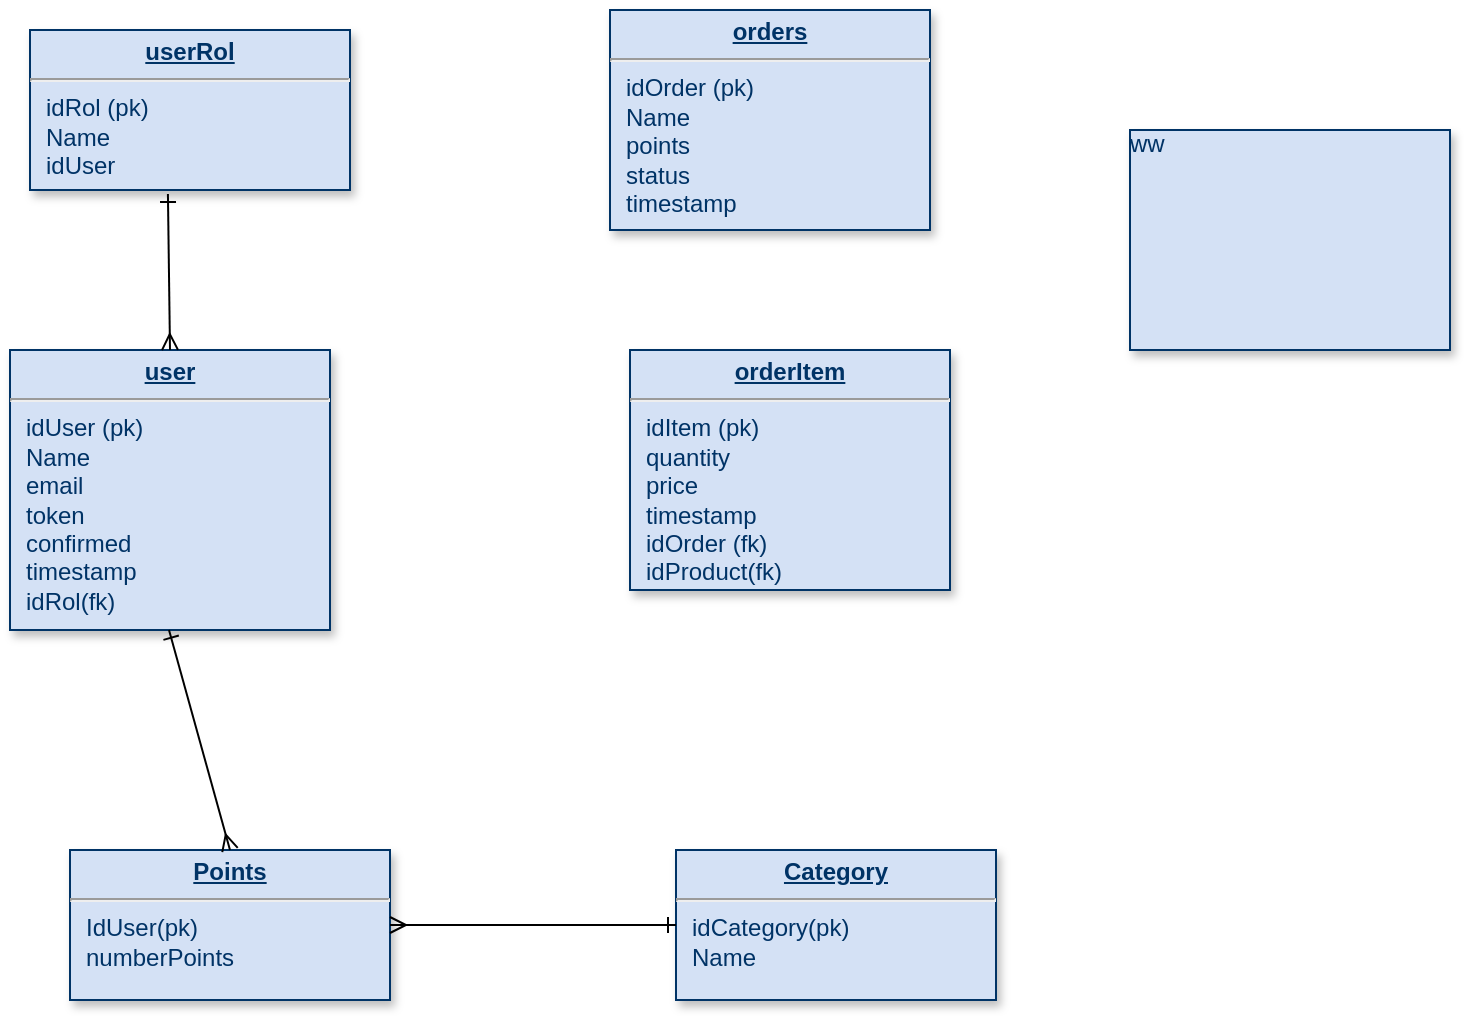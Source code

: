 <mxfile version="24.8.1">
  <diagram name="Page-1" id="efa7a0a1-bf9b-a30e-e6df-94a7791c09e9">
    <mxGraphModel dx="1434" dy="772" grid="1" gridSize="10" guides="1" tooltips="1" connect="1" arrows="1" fold="1" page="1" pageScale="1" pageWidth="826" pageHeight="1169" background="none" math="0" shadow="0">
      <root>
        <mxCell id="0" />
        <mxCell id="1" parent="0" />
        <mxCell id="20" value="&lt;p style=&quot;margin: 0px; margin-top: 4px; text-align: center; text-decoration: underline;&quot;&gt;&lt;strong&gt;Category&lt;/strong&gt;&lt;/p&gt;&lt;hr&gt;&lt;p style=&quot;margin: 0px; margin-left: 8px;&quot;&gt;idCategory&lt;span style=&quot;background-color: initial;&quot;&gt;(pk)&lt;/span&gt;&lt;/p&gt;&lt;p style=&quot;margin: 0px; margin-left: 8px;&quot;&gt;Name&lt;/p&gt;&lt;p style=&quot;margin: 0px; margin-left: 8px;&quot;&gt;&lt;br&gt;&lt;/p&gt;&lt;p style=&quot;margin: 0px; margin-left: 8px;&quot;&gt;&lt;br&gt;&lt;/p&gt;" style="verticalAlign=top;align=left;overflow=fill;fontSize=12;fontFamily=Helvetica;html=1;strokeColor=#003366;shadow=1;fillColor=#D4E1F5;fontColor=#003366" parent="1" vertex="1">
          <mxGeometry x="413" y="500" width="160" height="75" as="geometry" />
        </mxCell>
        <mxCell id="21" value="&lt;p style=&quot;margin: 0px; margin-top: 4px; text-align: center; text-decoration: underline;&quot;&gt;&lt;b&gt;Points&lt;/b&gt;&lt;/p&gt;&lt;hr&gt;&lt;p style=&quot;margin: 0px; margin-left: 8px;&quot;&gt;IdUser&lt;span style=&quot;background-color: initial;&quot;&gt;(pk)&lt;/span&gt;&lt;/p&gt;&lt;p style=&quot;margin: 0px; margin-left: 8px;&quot;&gt;numberPoints&lt;/p&gt;&lt;p style=&quot;margin: 0px; margin-left: 8px;&quot;&gt;&lt;br&gt;&lt;/p&gt;" style="verticalAlign=top;align=left;overflow=fill;fontSize=12;fontFamily=Helvetica;html=1;strokeColor=#003366;shadow=1;fillColor=#D4E1F5;fontColor=#003366" parent="1" vertex="1">
          <mxGeometry x="110" y="500" width="160" height="75" as="geometry" />
        </mxCell>
        <mxCell id="4G7HW7pAb1p2Uv7ObfTE-115" value="ww" style="verticalAlign=top;align=left;overflow=fill;fontSize=12;fontFamily=Helvetica;html=1;strokeColor=#003366;shadow=1;fillColor=#D4E1F5;fontColor=#003366" parent="1" vertex="1">
          <mxGeometry x="640" y="140" width="160" height="110" as="geometry" />
        </mxCell>
        <mxCell id="MaBMDGQW6FsZwYbN9K9u-24" value="" style="endArrow=ERone;html=1;rounded=0;entryX=0;entryY=0.5;entryDx=0;entryDy=0;exitX=1;exitY=0.5;exitDx=0;exitDy=0;startArrow=ERmany;startFill=0;endFill=0;strokeColor=default;" edge="1" parent="1" source="21" target="20">
          <mxGeometry width="50" height="50" relative="1" as="geometry">
            <mxPoint x="530" y="475" as="sourcePoint" />
            <mxPoint x="580" y="425" as="targetPoint" />
          </mxGeometry>
        </mxCell>
        <mxCell id="MaBMDGQW6FsZwYbN9K9u-26" value="&lt;p style=&quot;margin: 0px; margin-top: 4px; text-align: center; text-decoration: underline;&quot;&gt;&lt;strong&gt;orders&lt;/strong&gt;&lt;/p&gt;&lt;hr&gt;&lt;p style=&quot;margin: 0px; margin-left: 8px;&quot;&gt;idOrder&amp;nbsp;&lt;span style=&quot;background-color: initial;&quot;&gt;(pk)&lt;/span&gt;&lt;/p&gt;&lt;p style=&quot;margin: 0px; margin-left: 8px;&quot;&gt;Name&lt;/p&gt;&lt;p style=&quot;margin: 0px; margin-left: 8px;&quot;&gt;points&lt;/p&gt;&lt;p style=&quot;margin: 0px; margin-left: 8px;&quot;&gt;status&lt;/p&gt;&lt;p style=&quot;margin: 0px; margin-left: 8px;&quot;&gt;timestamp&lt;/p&gt;&lt;p style=&quot;margin: 0px; margin-left: 8px;&quot;&gt;&lt;br&gt;&lt;/p&gt;" style="verticalAlign=top;align=left;overflow=fill;fontSize=12;fontFamily=Helvetica;html=1;strokeColor=#003366;shadow=1;fillColor=#D4E1F5;fontColor=#003366" vertex="1" parent="1">
          <mxGeometry x="380" y="80" width="160" height="110" as="geometry" />
        </mxCell>
        <mxCell id="MaBMDGQW6FsZwYbN9K9u-27" value="&lt;p style=&quot;margin: 0px; margin-top: 4px; text-align: center; text-decoration: underline;&quot;&gt;&lt;b&gt;userRol&lt;/b&gt;&lt;/p&gt;&lt;hr&gt;&lt;p style=&quot;margin: 0px; margin-left: 8px;&quot;&gt;idRol (pk)&lt;/p&gt;&lt;p style=&quot;margin: 0px; margin-left: 8px;&quot;&gt;Name&lt;/p&gt;&lt;p style=&quot;margin: 0px; margin-left: 8px;&quot;&gt;idUser&lt;/p&gt;&lt;p style=&quot;margin: 0px; margin-left: 8px;&quot;&gt;&lt;br&gt;&lt;/p&gt;&lt;p style=&quot;margin: 0px; margin-left: 8px;&quot;&gt;&lt;br&gt;&lt;/p&gt;" style="verticalAlign=top;align=left;overflow=fill;fontSize=12;fontFamily=Helvetica;html=1;strokeColor=#003366;shadow=1;fillColor=#D4E1F5;fontColor=#003366" vertex="1" parent="1">
          <mxGeometry x="90" y="90" width="160" height="80" as="geometry" />
        </mxCell>
        <mxCell id="MaBMDGQW6FsZwYbN9K9u-28" value="&lt;p style=&quot;margin: 0px; margin-top: 4px; text-align: center; text-decoration: underline;&quot;&gt;&lt;b&gt;user&lt;/b&gt;&lt;/p&gt;&lt;hr&gt;&lt;p style=&quot;margin: 0px; margin-left: 8px;&quot;&gt;idUser (pk)&lt;/p&gt;&lt;p style=&quot;margin: 0px; margin-left: 8px;&quot;&gt;Name&lt;/p&gt;&lt;p style=&quot;margin: 0px; margin-left: 8px;&quot;&gt;email&amp;nbsp;&lt;/p&gt;&lt;p style=&quot;margin: 0px; margin-left: 8px;&quot;&gt;token&lt;/p&gt;&lt;p style=&quot;margin: 0px; margin-left: 8px;&quot;&gt;confirmed&lt;/p&gt;&lt;p style=&quot;margin: 0px; margin-left: 8px;&quot;&gt;timestamp&lt;/p&gt;&lt;p style=&quot;margin: 0px; margin-left: 8px;&quot;&gt;idRol(fk)&lt;/p&gt;&lt;p style=&quot;margin: 0px; margin-left: 8px;&quot;&gt;&lt;br&gt;&lt;/p&gt;" style="verticalAlign=top;align=left;overflow=fill;fontSize=12;fontFamily=Helvetica;html=1;strokeColor=#003366;shadow=1;fillColor=#D4E1F5;fontColor=#003366" vertex="1" parent="1">
          <mxGeometry x="80" y="250" width="160" height="140" as="geometry" />
        </mxCell>
        <mxCell id="MaBMDGQW6FsZwYbN9K9u-29" value="" style="endArrow=ERone;html=1;rounded=0;entryX=0.431;entryY=1.025;entryDx=0;entryDy=0;exitX=0.5;exitY=0;exitDx=0;exitDy=0;startArrow=ERmany;startFill=0;endFill=0;strokeColor=default;entryPerimeter=0;" edge="1" parent="1" source="MaBMDGQW6FsZwYbN9K9u-28" target="MaBMDGQW6FsZwYbN9K9u-27">
          <mxGeometry width="50" height="50" relative="1" as="geometry">
            <mxPoint x="150" y="250" as="sourcePoint" />
            <mxPoint x="340" y="250" as="targetPoint" />
          </mxGeometry>
        </mxCell>
        <mxCell id="MaBMDGQW6FsZwYbN9K9u-30" value="" style="endArrow=ERone;html=1;rounded=0;entryX=0.431;entryY=1.025;entryDx=0;entryDy=0;exitX=0.5;exitY=0;exitDx=0;exitDy=0;startArrow=ERmany;startFill=0;endFill=0;strokeColor=default;entryPerimeter=0;" edge="1" parent="1" source="21">
          <mxGeometry width="50" height="50" relative="1" as="geometry">
            <mxPoint x="160.5" y="468" as="sourcePoint" />
            <mxPoint x="159.5" y="390" as="targetPoint" />
          </mxGeometry>
        </mxCell>
        <mxCell id="MaBMDGQW6FsZwYbN9K9u-31" value="&lt;p style=&quot;margin: 0px; margin-top: 4px; text-align: center; text-decoration: underline;&quot;&gt;&lt;strong&gt;orderItem&lt;/strong&gt;&lt;/p&gt;&lt;hr&gt;&lt;p style=&quot;margin: 0px; margin-left: 8px;&quot;&gt;idItem&amp;nbsp;&lt;span style=&quot;background-color: initial;&quot;&gt;(pk)&lt;/span&gt;&lt;/p&gt;&lt;p style=&quot;margin: 0px; margin-left: 8px;&quot;&gt;quantity&amp;nbsp;&lt;/p&gt;&lt;p style=&quot;margin: 0px; margin-left: 8px;&quot;&gt;price&lt;/p&gt;&lt;p style=&quot;margin: 0px; margin-left: 8px;&quot;&gt;timestamp&lt;/p&gt;&lt;p style=&quot;margin: 0px 0px 0px 8px;&quot;&gt;idOrder (fk)&lt;/p&gt;&lt;p style=&quot;margin: 0px 0px 0px 8px;&quot;&gt;idProduct(fk)&lt;/p&gt;&lt;p style=&quot;margin: 0px; margin-left: 8px;&quot;&gt;&lt;br&gt;&lt;/p&gt;" style="verticalAlign=top;align=left;overflow=fill;fontSize=12;fontFamily=Helvetica;html=1;strokeColor=#003366;shadow=1;fillColor=#D4E1F5;fontColor=#003366" vertex="1" parent="1">
          <mxGeometry x="390" y="250" width="160" height="120" as="geometry" />
        </mxCell>
      </root>
    </mxGraphModel>
  </diagram>
</mxfile>
